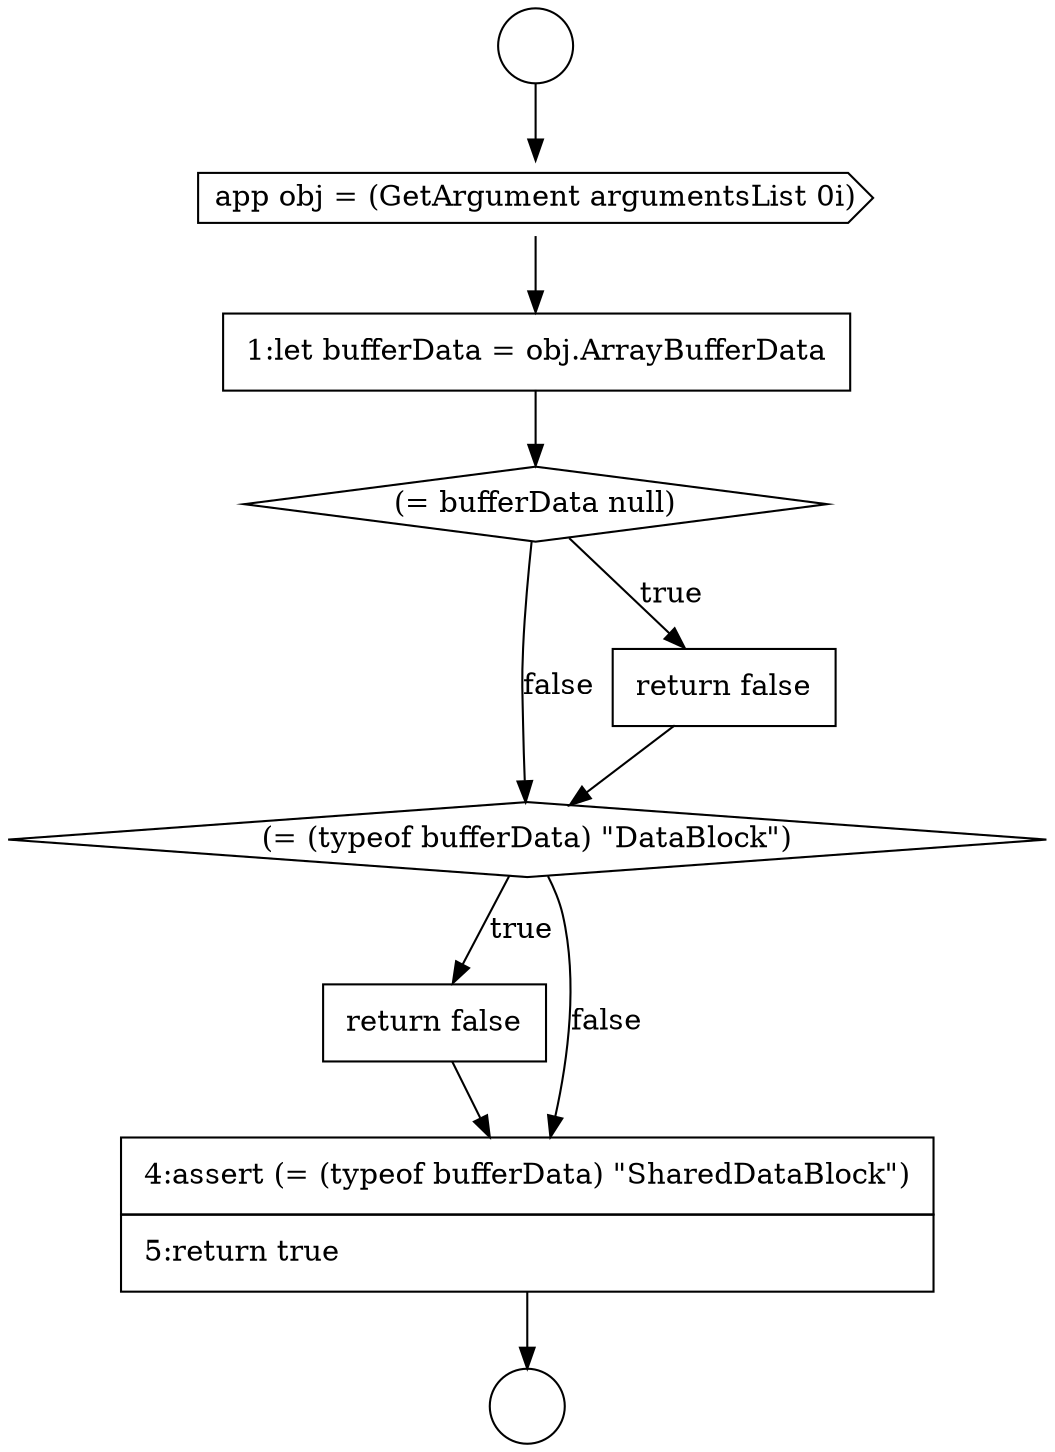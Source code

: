 digraph {
  node15611 [shape=diamond, label=<<font color="black">(= bufferData null)</font>> color="black" fillcolor="white" style=filled]
  node15610 [shape=none, margin=0, label=<<font color="black">
    <table border="0" cellborder="1" cellspacing="0" cellpadding="10">
      <tr><td align="left">1:let bufferData = obj.ArrayBufferData</td></tr>
    </table>
  </font>> color="black" fillcolor="white" style=filled]
  node15614 [shape=none, margin=0, label=<<font color="black">
    <table border="0" cellborder="1" cellspacing="0" cellpadding="10">
      <tr><td align="left">return false</td></tr>
    </table>
  </font>> color="black" fillcolor="white" style=filled]
  node15607 [shape=circle label=" " color="black" fillcolor="white" style=filled]
  node15609 [shape=cds, label=<<font color="black">app obj = (GetArgument argumentsList 0i)</font>> color="black" fillcolor="white" style=filled]
  node15615 [shape=none, margin=0, label=<<font color="black">
    <table border="0" cellborder="1" cellspacing="0" cellpadding="10">
      <tr><td align="left">4:assert (= (typeof bufferData) &quot;SharedDataBlock&quot;)</td></tr>
      <tr><td align="left">5:return true</td></tr>
    </table>
  </font>> color="black" fillcolor="white" style=filled]
  node15608 [shape=circle label=" " color="black" fillcolor="white" style=filled]
  node15613 [shape=diamond, label=<<font color="black">(= (typeof bufferData) &quot;DataBlock&quot;)</font>> color="black" fillcolor="white" style=filled]
  node15612 [shape=none, margin=0, label=<<font color="black">
    <table border="0" cellborder="1" cellspacing="0" cellpadding="10">
      <tr><td align="left">return false</td></tr>
    </table>
  </font>> color="black" fillcolor="white" style=filled]
  node15614 -> node15615 [ color="black"]
  node15607 -> node15609 [ color="black"]
  node15612 -> node15613 [ color="black"]
  node15611 -> node15612 [label=<<font color="black">true</font>> color="black"]
  node15611 -> node15613 [label=<<font color="black">false</font>> color="black"]
  node15609 -> node15610 [ color="black"]
  node15613 -> node15614 [label=<<font color="black">true</font>> color="black"]
  node15613 -> node15615 [label=<<font color="black">false</font>> color="black"]
  node15615 -> node15608 [ color="black"]
  node15610 -> node15611 [ color="black"]
}
